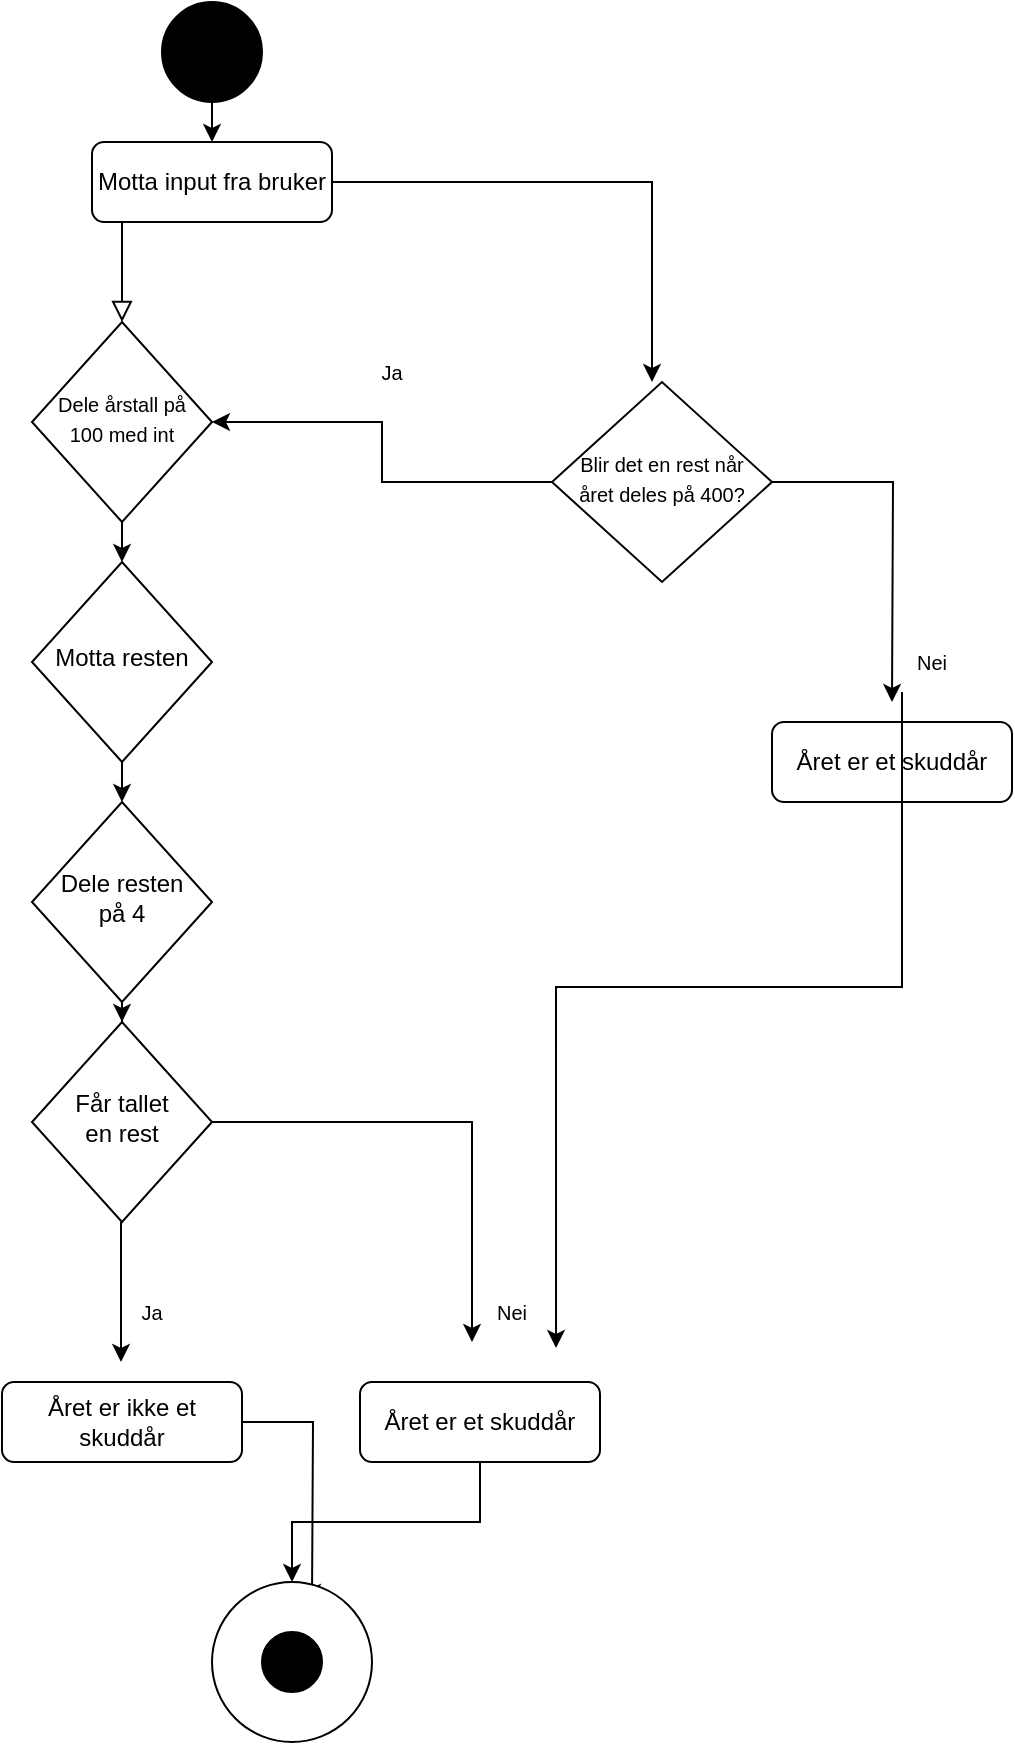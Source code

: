 <mxfile version="20.2.7" type="device"><diagram id="C5RBs43oDa-KdzZeNtuy" name="Page-1"><mxGraphModel dx="946" dy="645" grid="1" gridSize="10" guides="1" tooltips="1" connect="1" arrows="1" fold="1" page="1" pageScale="1" pageWidth="827" pageHeight="1169" math="0" shadow="0"><root><mxCell id="WIyWlLk6GJQsqaUBKTNV-0"/><mxCell id="WIyWlLk6GJQsqaUBKTNV-1" parent="WIyWlLk6GJQsqaUBKTNV-0"/><mxCell id="WIyWlLk6GJQsqaUBKTNV-2" value="" style="rounded=0;html=1;jettySize=auto;orthogonalLoop=1;fontSize=11;endArrow=block;endFill=0;endSize=8;strokeWidth=1;shadow=0;labelBackgroundColor=none;edgeStyle=orthogonalEdgeStyle;" parent="WIyWlLk6GJQsqaUBKTNV-1" source="WIyWlLk6GJQsqaUBKTNV-3" target="WIyWlLk6GJQsqaUBKTNV-6" edge="1"><mxGeometry relative="1" as="geometry"><Array as="points"><mxPoint x="175" y="160"/><mxPoint x="175" y="160"/></Array></mxGeometry></mxCell><mxCell id="WIyWlLk6GJQsqaUBKTNV-3" value="Motta input fra bruker" style="rounded=1;whiteSpace=wrap;html=1;fontSize=12;glass=0;strokeWidth=1;shadow=0;" parent="WIyWlLk6GJQsqaUBKTNV-1" vertex="1"><mxGeometry x="160" y="80" width="120" height="40" as="geometry"/></mxCell><mxCell id="0QX6niQZ7vA4Pqj_8Ry_-12" style="edgeStyle=orthogonalEdgeStyle;rounded=0;orthogonalLoop=1;jettySize=auto;html=1;exitX=1;exitY=0.5;exitDx=0;exitDy=0;entryX=0;entryY=0.5;entryDx=0;entryDy=0;" edge="1" parent="WIyWlLk6GJQsqaUBKTNV-1" source="WIyWlLk6GJQsqaUBKTNV-6" target="0QX6niQZ7vA4Pqj_8Ry_-3"><mxGeometry relative="1" as="geometry"/></mxCell><mxCell id="WIyWlLk6GJQsqaUBKTNV-6" value="&lt;font style=&quot;font-size: 10px;&quot;&gt;Dele årstall på 100 med int&lt;/font&gt;" style="rhombus;whiteSpace=wrap;html=1;shadow=0;fontFamily=Helvetica;fontSize=12;align=center;strokeWidth=1;spacing=6;spacingTop=-4;direction=south;" parent="WIyWlLk6GJQsqaUBKTNV-1" vertex="1"><mxGeometry x="130" y="170" width="90" height="100" as="geometry"/></mxCell><mxCell id="0QX6niQZ7vA4Pqj_8Ry_-39" style="edgeStyle=orthogonalEdgeStyle;rounded=0;orthogonalLoop=1;jettySize=auto;html=1;fontSize=10;" edge="1" parent="WIyWlLk6GJQsqaUBKTNV-1" source="WIyWlLk6GJQsqaUBKTNV-11"><mxGeometry relative="1" as="geometry"><mxPoint x="270" y="810" as="targetPoint"/></mxGeometry></mxCell><mxCell id="WIyWlLk6GJQsqaUBKTNV-11" value="Året er ikke et skuddår" style="rounded=1;whiteSpace=wrap;html=1;fontSize=12;glass=0;strokeWidth=1;shadow=0;" parent="WIyWlLk6GJQsqaUBKTNV-1" vertex="1"><mxGeometry x="115" y="700" width="120" height="40" as="geometry"/></mxCell><mxCell id="0QX6niQZ7vA4Pqj_8Ry_-20" style="edgeStyle=orthogonalEdgeStyle;rounded=0;orthogonalLoop=1;jettySize=auto;html=1;exitX=0.5;exitY=1;exitDx=0;exitDy=0;entryX=0.5;entryY=0;entryDx=0;entryDy=0;fontSize=10;" edge="1" parent="WIyWlLk6GJQsqaUBKTNV-1" source="0QX6niQZ7vA4Pqj_8Ry_-0" target="WIyWlLk6GJQsqaUBKTNV-3"><mxGeometry relative="1" as="geometry"/></mxCell><mxCell id="0QX6niQZ7vA4Pqj_8Ry_-0" value="" style="ellipse;whiteSpace=wrap;html=1;aspect=fixed;strokeColor=#000000;fillColor=#000000;" vertex="1" parent="WIyWlLk6GJQsqaUBKTNV-1"><mxGeometry x="195" y="10" width="50" height="50" as="geometry"/></mxCell><mxCell id="0QX6niQZ7vA4Pqj_8Ry_-13" style="edgeStyle=orthogonalEdgeStyle;rounded=0;orthogonalLoop=1;jettySize=auto;html=1;exitX=1;exitY=0.5;exitDx=0;exitDy=0;entryX=0;entryY=0.5;entryDx=0;entryDy=0;" edge="1" parent="WIyWlLk6GJQsqaUBKTNV-1" source="0QX6niQZ7vA4Pqj_8Ry_-3" target="0QX6niQZ7vA4Pqj_8Ry_-4"><mxGeometry relative="1" as="geometry"/></mxCell><mxCell id="0QX6niQZ7vA4Pqj_8Ry_-3" value="Motta resten" style="rhombus;whiteSpace=wrap;html=1;shadow=0;fontFamily=Helvetica;fontSize=12;align=center;strokeWidth=1;spacing=6;spacingTop=-4;direction=south;" vertex="1" parent="WIyWlLk6GJQsqaUBKTNV-1"><mxGeometry x="130" y="290" width="90" height="100" as="geometry"/></mxCell><mxCell id="0QX6niQZ7vA4Pqj_8Ry_-14" style="edgeStyle=orthogonalEdgeStyle;rounded=0;orthogonalLoop=1;jettySize=auto;html=1;exitX=1;exitY=0.5;exitDx=0;exitDy=0;" edge="1" parent="WIyWlLk6GJQsqaUBKTNV-1" source="0QX6niQZ7vA4Pqj_8Ry_-4" target="0QX6niQZ7vA4Pqj_8Ry_-5"><mxGeometry relative="1" as="geometry"/></mxCell><mxCell id="0QX6niQZ7vA4Pqj_8Ry_-4" value="Dele resten &lt;br&gt;på 4" style="rhombus;whiteSpace=wrap;html=1;shadow=0;fontFamily=Helvetica;fontSize=12;align=center;strokeWidth=1;spacing=6;spacingTop=-4;direction=south;" vertex="1" parent="WIyWlLk6GJQsqaUBKTNV-1"><mxGeometry x="130" y="410" width="90" height="100" as="geometry"/></mxCell><mxCell id="0QX6niQZ7vA4Pqj_8Ry_-5" value="Får tallet&lt;br&gt;en rest" style="rhombus;whiteSpace=wrap;html=1;shadow=0;fontFamily=Helvetica;fontSize=12;align=center;strokeWidth=1;spacing=6;spacingTop=-4;direction=south;" vertex="1" parent="WIyWlLk6GJQsqaUBKTNV-1"><mxGeometry x="130" y="520" width="90" height="100" as="geometry"/></mxCell><mxCell id="0QX6niQZ7vA4Pqj_8Ry_-7" value="" style="endArrow=classic;html=1;rounded=0;" edge="1" parent="WIyWlLk6GJQsqaUBKTNV-1"><mxGeometry width="50" height="50" relative="1" as="geometry"><mxPoint x="174.5" y="620" as="sourcePoint"/><mxPoint x="174.5" y="690" as="targetPoint"/></mxGeometry></mxCell><mxCell id="0QX6niQZ7vA4Pqj_8Ry_-8" value="" style="endArrow=classic;html=1;rounded=0;" edge="1" parent="WIyWlLk6GJQsqaUBKTNV-1"><mxGeometry width="50" height="50" relative="1" as="geometry"><mxPoint x="220" y="570" as="sourcePoint"/><mxPoint x="350" y="680" as="targetPoint"/><Array as="points"><mxPoint x="350" y="570"/></Array></mxGeometry></mxCell><mxCell id="0QX6niQZ7vA4Pqj_8Ry_-38" style="edgeStyle=orthogonalEdgeStyle;rounded=0;orthogonalLoop=1;jettySize=auto;html=1;fontSize=10;" edge="1" parent="WIyWlLk6GJQsqaUBKTNV-1" source="0QX6niQZ7vA4Pqj_8Ry_-10" target="0QX6niQZ7vA4Pqj_8Ry_-35"><mxGeometry relative="1" as="geometry"><mxPoint x="310" y="850" as="targetPoint"/></mxGeometry></mxCell><mxCell id="0QX6niQZ7vA4Pqj_8Ry_-10" value="Året er et skuddår" style="rounded=1;whiteSpace=wrap;html=1;fontSize=12;glass=0;strokeWidth=1;shadow=0;" vertex="1" parent="WIyWlLk6GJQsqaUBKTNV-1"><mxGeometry x="294" y="700" width="120" height="40" as="geometry"/></mxCell><mxCell id="0QX6niQZ7vA4Pqj_8Ry_-15" value="" style="endArrow=classic;html=1;rounded=0;fontSize=10;exitX=1;exitY=0.5;exitDx=0;exitDy=0;" edge="1" parent="WIyWlLk6GJQsqaUBKTNV-1" source="WIyWlLk6GJQsqaUBKTNV-3"><mxGeometry width="50" height="50" relative="1" as="geometry"><mxPoint x="390" y="380" as="sourcePoint"/><mxPoint x="440" y="200" as="targetPoint"/><Array as="points"><mxPoint x="440" y="100"/></Array></mxGeometry></mxCell><mxCell id="0QX6niQZ7vA4Pqj_8Ry_-25" style="edgeStyle=orthogonalEdgeStyle;rounded=0;orthogonalLoop=1;jettySize=auto;html=1;exitX=0.5;exitY=0;exitDx=0;exitDy=0;fontSize=10;" edge="1" parent="WIyWlLk6GJQsqaUBKTNV-1" source="0QX6niQZ7vA4Pqj_8Ry_-18"><mxGeometry relative="1" as="geometry"><mxPoint x="560" y="360" as="targetPoint"/></mxGeometry></mxCell><mxCell id="0QX6niQZ7vA4Pqj_8Ry_-31" style="edgeStyle=orthogonalEdgeStyle;rounded=0;orthogonalLoop=1;jettySize=auto;html=1;exitX=0.5;exitY=1;exitDx=0;exitDy=0;entryX=0.5;entryY=0;entryDx=0;entryDy=0;fontSize=10;" edge="1" parent="WIyWlLk6GJQsqaUBKTNV-1" source="0QX6niQZ7vA4Pqj_8Ry_-18" target="WIyWlLk6GJQsqaUBKTNV-6"><mxGeometry relative="1" as="geometry"/></mxCell><mxCell id="0QX6niQZ7vA4Pqj_8Ry_-18" value="&lt;font style=&quot;font-size: 10px;&quot;&gt;Blir det en rest når året deles på 400?&lt;/font&gt;" style="rhombus;whiteSpace=wrap;html=1;shadow=0;fontFamily=Helvetica;fontSize=12;align=center;strokeWidth=1;spacing=6;spacingTop=-4;direction=south;" vertex="1" parent="WIyWlLk6GJQsqaUBKTNV-1"><mxGeometry x="390" y="200" width="110" height="100" as="geometry"/></mxCell><mxCell id="0QX6niQZ7vA4Pqj_8Ry_-22" value="Ja" style="text;html=1;strokeColor=none;fillColor=none;align=center;verticalAlign=middle;whiteSpace=wrap;rounded=0;fontSize=10;" vertex="1" parent="WIyWlLk6GJQsqaUBKTNV-1"><mxGeometry x="160" y="650" width="60" height="30" as="geometry"/></mxCell><mxCell id="0QX6niQZ7vA4Pqj_8Ry_-23" value="Nei" style="text;html=1;strokeColor=none;fillColor=none;align=center;verticalAlign=middle;whiteSpace=wrap;rounded=0;fontSize=10;" vertex="1" parent="WIyWlLk6GJQsqaUBKTNV-1"><mxGeometry x="340" y="650" width="60" height="30" as="geometry"/></mxCell><mxCell id="0QX6niQZ7vA4Pqj_8Ry_-27" value="Året er et skuddår" style="rounded=1;whiteSpace=wrap;html=1;fontSize=12;glass=0;strokeWidth=1;shadow=0;" vertex="1" parent="WIyWlLk6GJQsqaUBKTNV-1"><mxGeometry x="500" y="370" width="120" height="40" as="geometry"/></mxCell><mxCell id="0QX6niQZ7vA4Pqj_8Ry_-33" style="edgeStyle=orthogonalEdgeStyle;rounded=0;orthogonalLoop=1;jettySize=auto;html=1;exitX=0.25;exitY=1;exitDx=0;exitDy=0;entryX=0.867;entryY=1.1;entryDx=0;entryDy=0;entryPerimeter=0;fontSize=10;" edge="1" parent="WIyWlLk6GJQsqaUBKTNV-1" source="0QX6niQZ7vA4Pqj_8Ry_-29" target="0QX6niQZ7vA4Pqj_8Ry_-23"><mxGeometry relative="1" as="geometry"/></mxCell><mxCell id="0QX6niQZ7vA4Pqj_8Ry_-29" value="Nei" style="text;html=1;strokeColor=none;fillColor=none;align=center;verticalAlign=middle;whiteSpace=wrap;rounded=0;fontSize=10;" vertex="1" parent="WIyWlLk6GJQsqaUBKTNV-1"><mxGeometry x="550" y="325" width="60" height="30" as="geometry"/></mxCell><mxCell id="0QX6niQZ7vA4Pqj_8Ry_-32" value="Ja" style="text;html=1;strokeColor=none;fillColor=none;align=center;verticalAlign=middle;whiteSpace=wrap;rounded=0;fontSize=10;" vertex="1" parent="WIyWlLk6GJQsqaUBKTNV-1"><mxGeometry x="280" y="180" width="60" height="30" as="geometry"/></mxCell><mxCell id="0QX6niQZ7vA4Pqj_8Ry_-35" value="" style="ellipse;whiteSpace=wrap;html=1;aspect=fixed;fontSize=10;" vertex="1" parent="WIyWlLk6GJQsqaUBKTNV-1"><mxGeometry x="220" y="800" width="80" height="80" as="geometry"/></mxCell><mxCell id="0QX6niQZ7vA4Pqj_8Ry_-37" value="" style="ellipse;whiteSpace=wrap;html=1;aspect=fixed;fontSize=10;strokeColor=#000000;fillColor=#000000;" vertex="1" parent="WIyWlLk6GJQsqaUBKTNV-1"><mxGeometry x="245" y="825" width="30" height="30" as="geometry"/></mxCell></root></mxGraphModel></diagram></mxfile>